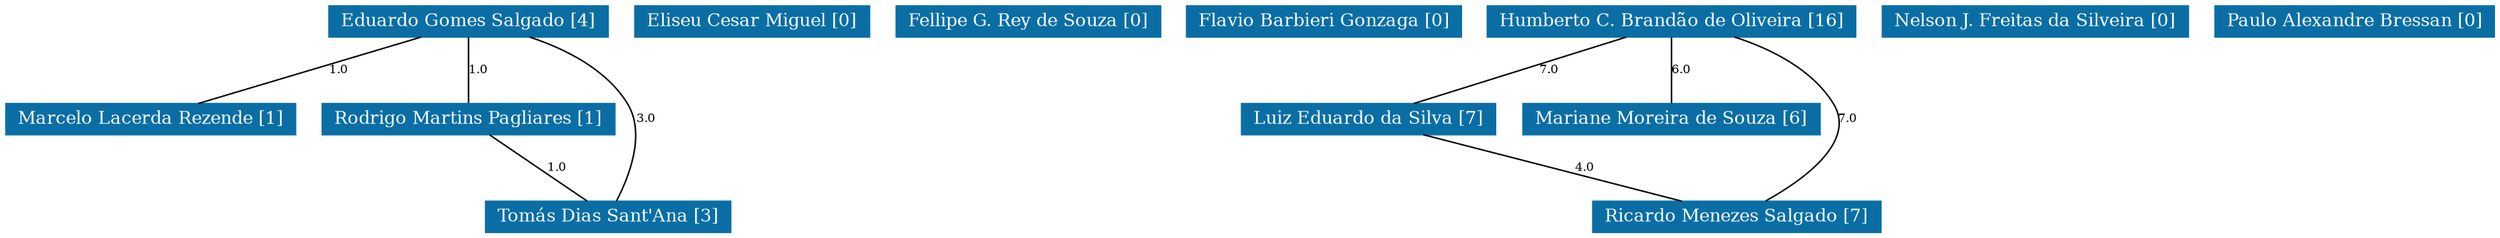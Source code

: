strict graph grafo2 {
	graph [bb="0,0,1386,153",
		id=grafo2,
		overlap=False
	];
	node [fontsize=12,
		label="\N",
		shape=rectangle,
		style=filled
	];
	0	 [URL="membro-2363460036599181.html",
		color="#0A6EA4",
		fontcolor="#FFFFFF",
		height=0.29167,
		label="Eduardo Gomes Salgado [4]",
		pos="254.5,142.5",
		width=2.1111];
	6	 [URL="membro-6453091384982419.html",
		color="#0A6EA4",
		fontcolor="#FFFFFF",
		height=0.29167,
		label="Marcelo Lacerda Rezende [1]",
		pos="78.5,76.5",
		width=2.1806];
	0 -- 6	 [fontsize=8,
		label=1.0,
		lp="182.5,109.5",
		pos="226.22,131.9 193.38,119.58 139.52,99.383 106.71,87.078"];
	11	 [URL="membro-1194178136211401.html",
		color="#0A6EA4",
		fontcolor="#FFFFFF",
		height=0.29167,
		label="Rodrigo Martins Pagliares [1]",
		pos="254.5,76.5",
		width=2.1944];
	0 -- 11	 [fontsize=8,
		label=1.0,
		lp="259.5,109.5",
		pos="254.5,131.9 254.5,119.65 254.5,99.622 254.5,87.297"];
	12	 [URL="membro-1722873559734250.html",
		color="#0A6EA4",
		fontcolor="#FFFFFF",
		height=0.29167,
		label="Tomás Dias Sant'Ana [3]",
		pos="334.5,10.5",
		width=1.875];
	0 -- 12	 [fontsize=8,
		label=3.0,
		lp="353.5,76.5",
		pos="285.68,131.91 305.83,123.25 330.46,108.83 342.5,87 354.11,65.953 345.44,36.683 339.27,21.159"];
	11 -- 12	 [fontsize=8,
		label=1.0,
		lp="304.5,43.5",
		pos="267.35,65.896 282.28,53.58 306.76,33.383 321.68,21.078"];
	1	 [URL="membro-6883421018811339.html",
		color="#0A6EA4",
		fontcolor="#FFFFFF",
		height=0.29167,
		label="Eliseu Cesar Miguel [0]",
		pos="413.5,142.5",
		width=1.7917];
	2	 [URL="membro-8889388173781632.html",
		color="#0A6EA4",
		fontcolor="#FFFFFF",
		height=0.29167,
		label="Fellipe G. Rey de Souza [0]",
		pos="570.5,142.5",
		width=2.0694];
	3	 [URL="membro-1310310705488241.html",
		color="#0A6EA4",
		fontcolor="#FFFFFF",
		height=0.29167,
		label="Flavio Barbieri Gonzaga [0]",
		pos="738.5,142.5",
		width=2.0972];
	4	 [URL="membro-3832045632369639.html",
		color="#0A6EA4",
		fontcolor="#FFFFFF",
		height=0.29167,
		label="Humberto C. Brandão de Oliveira [16]",
		pos="932.5,142.5",
		width=2.7778];
	5	 [URL="membro-5459510407019521.html",
		color="#0A6EA4",
		fontcolor="#FFFFFF",
		height=0.29167,
		label="Luiz Eduardo da Silva [7]",
		pos="764.5,76.5",
		width=1.9444];
	4 -- 5	 [fontsize=8,
		label=7.0,
		lp="864.5,109.5",
		pos="905.51,131.9 874.16,119.58 822.75,99.383 791.43,87.078"];
	7	 [URL="membro-9682825029495702.html",
		color="#0A6EA4",
		fontcolor="#FFFFFF",
		height=0.29167,
		label="Mariane Moreira de Souza [6]",
		pos="932.5,76.5",
		width=2.2222];
	4 -- 7	 [fontsize=8,
		label=6.0,
		lp="937.5,109.5",
		pos="932.5,131.9 932.5,119.65 932.5,99.622 932.5,87.297"];
	10	 [URL="membro-8918198224706238.html",
		color="#0A6EA4",
		fontcolor="#FFFFFF",
		height=0.29167,
		label="Ricardo Menezes Salgado [7]",
		pos="971.5,10.5",
		width=2.1806];
	4 -- 10	 [fontsize=8,
		label=7.0,
		lp="1029.5,76.5",
		pos="964.47,131.81 984.76,123.17 1009.4,108.81 1021.5,87 1035,62.583 1006.3,35.581 987.07,21.089"];
	5 -- 10	 [fontsize=8,
		label=4.0,
		lp="885.5,43.5",
		pos="797.76,65.896 836.39,53.58 899.73,33.383 938.32,21.078"];
	8	 [URL="membro-6853382226977684.html",
		color="#0A6EA4",
		fontcolor="#FFFFFF",
		height=0.29167,
		label="Nelson J. Freitas da Silveira [0]",
		pos="1132.5,142.5",
		width=2.2778];
	9	 [URL="membro-0231239253253477.html",
		color="#0A6EA4",
		fontcolor="#FFFFFF",
		height=0.29167,
		label="Paulo Alexandre Bressan [0]",
		pos="1309.5,142.5",
		width=2.125];
}
